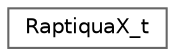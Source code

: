 digraph "Graphical Class Hierarchy"
{
 // LATEX_PDF_SIZE
  bgcolor="transparent";
  edge [fontname=Helvetica,fontsize=10,labelfontname=Helvetica,labelfontsize=10];
  node [fontname=Helvetica,fontsize=10,shape=box,height=0.2,width=0.4];
  rankdir="LR";
  Node0 [id="Node000000",label="RaptiquaX_t",height=0.2,width=0.4,color="grey40", fillcolor="white", style="filled",URL="$structRaptiquaX__t.html",tooltip="The main structure that holds all the data and state of the engine."];
}
